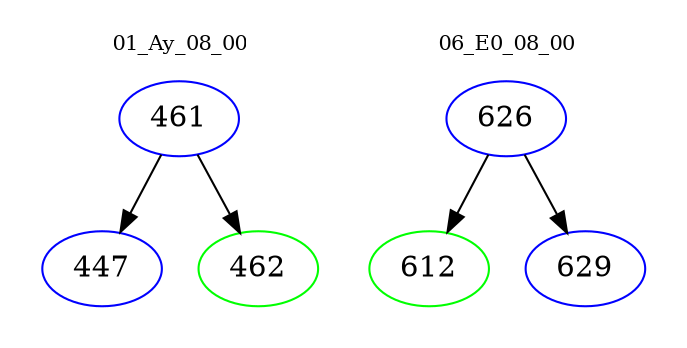 digraph{
subgraph cluster_0 {
color = white
label = "01_Ay_08_00";
fontsize=10;
T0_461 [label="461", color="blue"]
T0_461 -> T0_447 [color="black"]
T0_447 [label="447", color="blue"]
T0_461 -> T0_462 [color="black"]
T0_462 [label="462", color="green"]
}
subgraph cluster_1 {
color = white
label = "06_E0_08_00";
fontsize=10;
T1_626 [label="626", color="blue"]
T1_626 -> T1_612 [color="black"]
T1_612 [label="612", color="green"]
T1_626 -> T1_629 [color="black"]
T1_629 [label="629", color="blue"]
}
}
